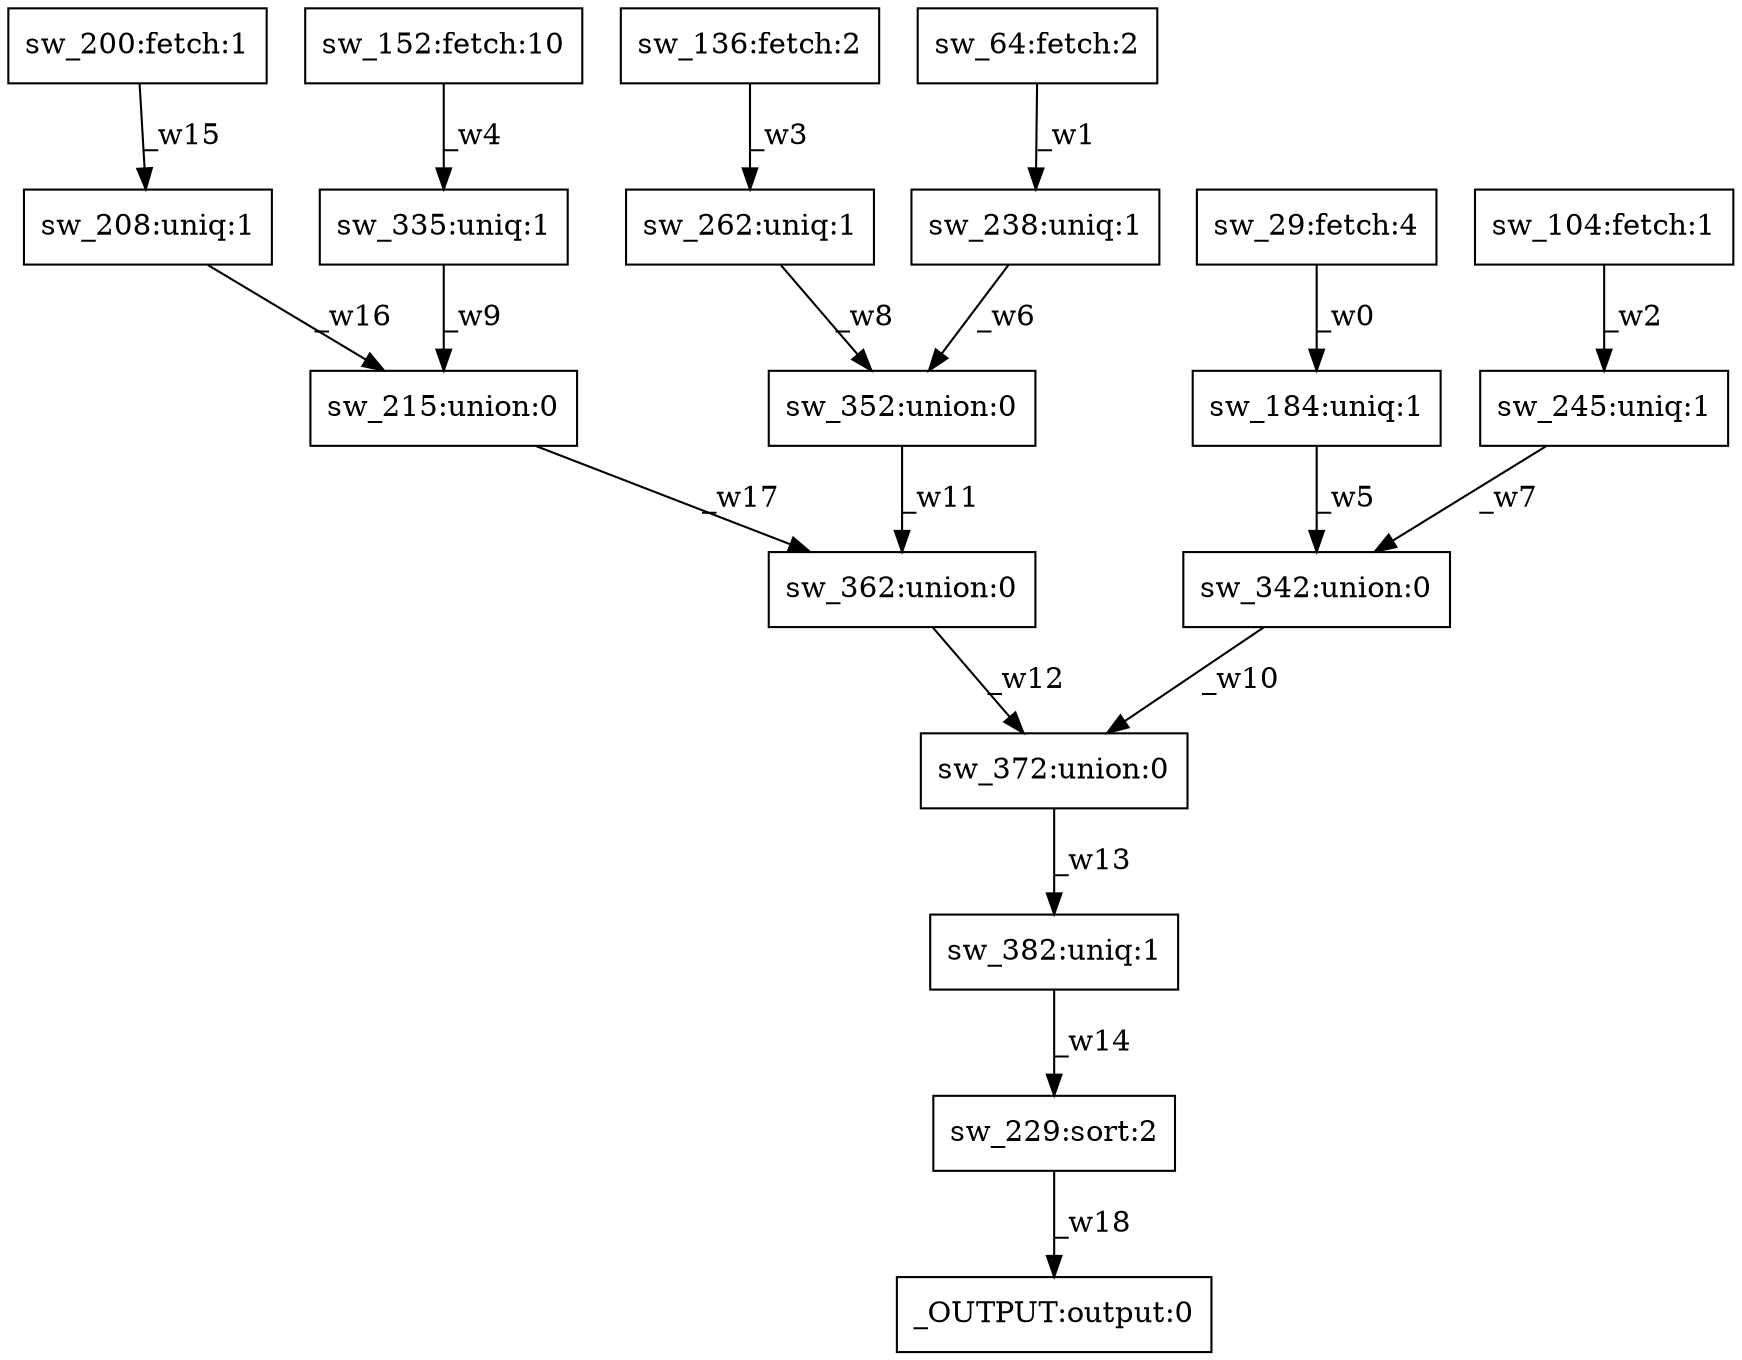 digraph test1 { node [shape=box] "sw_245" [label="sw_245:uniq:1"];"sw_200" [label="sw_200:fetch:1"];"sw_29" [label="sw_29:fetch:4"];"_OUTPUT" [label="_OUTPUT:output:0"];"sw_262" [label="sw_262:uniq:1"];"sw_208" [label="sw_208:uniq:1"];"sw_136" [label="sw_136:fetch:2"];"sw_372" [label="sw_372:union:0"];"sw_342" [label="sw_342:union:0"];"sw_104" [label="sw_104:fetch:1"];"sw_238" [label="sw_238:uniq:1"];"sw_215" [label="sw_215:union:0"];"sw_152" [label="sw_152:fetch:10"];"sw_335" [label="sw_335:uniq:1"];"sw_64" [label="sw_64:fetch:2"];"sw_184" [label="sw_184:uniq:1"];"sw_352" [label="sw_352:union:0"];"sw_382" [label="sw_382:uniq:1"];"sw_229" [label="sw_229:sort:2"];"sw_362" [label="sw_362:union:0"];"sw_29" -> "sw_184" [label="_w0"];"sw_64" -> "sw_238" [label="_w1"];"sw_104" -> "sw_245" [label="_w2"];"sw_136" -> "sw_262" [label="_w3"];"sw_152" -> "sw_335" [label="_w4"];"sw_184" -> "sw_342" [label="_w5"];"sw_238" -> "sw_352" [label="_w6"];"sw_245" -> "sw_342" [label="_w7"];"sw_262" -> "sw_352" [label="_w8"];"sw_335" -> "sw_215" [label="_w9"];"sw_342" -> "sw_372" [label="_w10"];"sw_352" -> "sw_362" [label="_w11"];"sw_362" -> "sw_372" [label="_w12"];"sw_372" -> "sw_382" [label="_w13"];"sw_382" -> "sw_229" [label="_w14"];"sw_200" -> "sw_208" [label="_w15"];"sw_208" -> "sw_215" [label="_w16"];"sw_215" -> "sw_362" [label="_w17"];"sw_229" -> "_OUTPUT" [label="_w18"];}